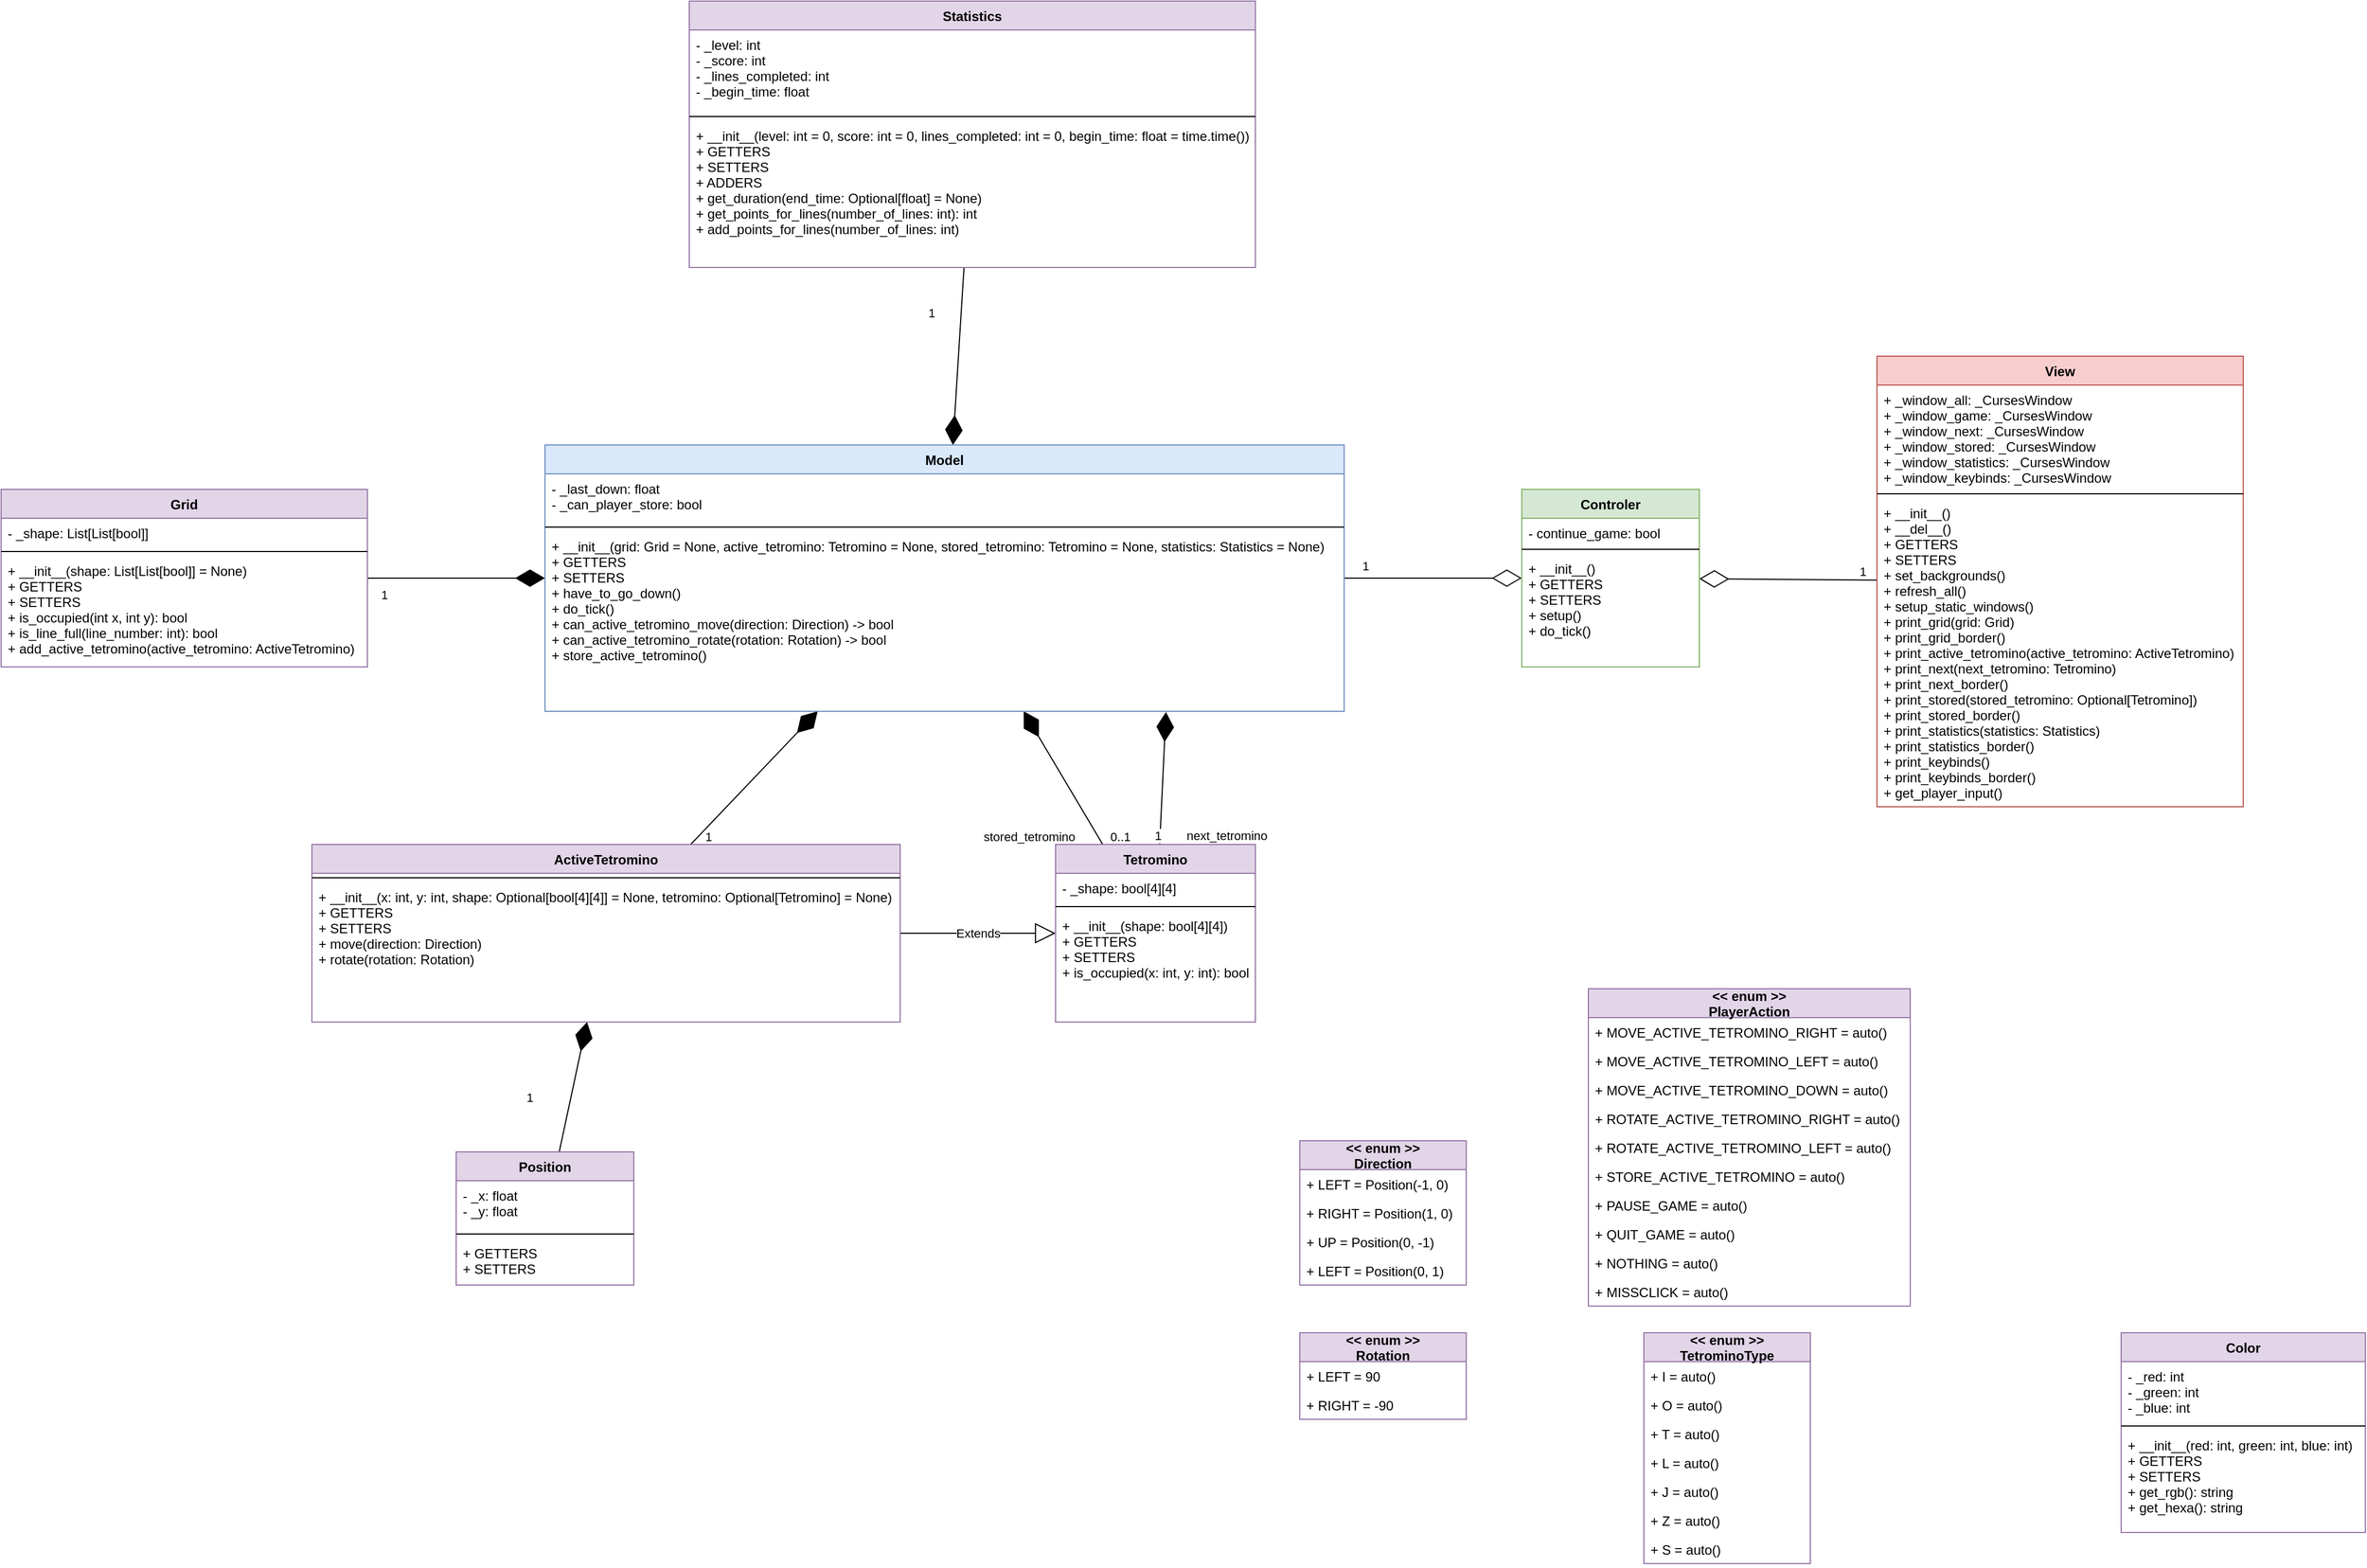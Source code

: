 <mxfile version="13.7.9" type="device"><diagram id="LG4WflgYfopz1KUowW6H" name="Page-1"><mxGraphModel dx="1960" dy="1085" grid="1" gridSize="10" guides="1" tooltips="1" connect="1" arrows="0" fold="1" page="0" pageScale="1" pageWidth="827" pageHeight="1169" math="0" shadow="0"><root><mxCell id="0"/><mxCell id="1" parent="0"/><mxCell id="iFen5r1rHBEtQb6zMY1m-44" value="" style="endArrow=diamondThin;endFill=1;endSize=24;html=1;" parent="1" source="iFen5r1rHBEtQb6zMY1m-32" target="iFen5r1rHBEtQb6zMY1m-1" edge="1"><mxGeometry width="160" relative="1" as="geometry"><mxPoint y="364" as="sourcePoint"/><mxPoint y="310" as="targetPoint"/></mxGeometry></mxCell><mxCell id="iFen5r1rHBEtQb6zMY1m-71" value="1" style="edgeLabel;html=1;align=center;verticalAlign=middle;resizable=0;points=[];" parent="iFen5r1rHBEtQb6zMY1m-44" vertex="1" connectable="0"><mxGeometry x="-0.359" y="2" relative="1" as="geometry"><mxPoint x="-28.57" y="-11" as="offset"/></mxGeometry></mxCell><mxCell id="iFen5r1rHBEtQb6zMY1m-59" value="" style="endArrow=diamondThin;endFill=1;endSize=24;html=1;" parent="1" source="iFen5r1rHBEtQb6zMY1m-61" target="iFen5r1rHBEtQb6zMY1m-1" edge="1"><mxGeometry width="160" relative="1" as="geometry"><mxPoint x="270.0" y="388" as="sourcePoint"/><mxPoint x="80" y="262" as="targetPoint"/></mxGeometry></mxCell><mxCell id="iFen5r1rHBEtQb6zMY1m-60" value="1" style="edgeLabel;html=1;align=center;verticalAlign=middle;resizable=0;points=[];" parent="iFen5r1rHBEtQb6zMY1m-59" vertex="1" connectable="0"><mxGeometry x="-0.109" y="1" relative="1" as="geometry"><mxPoint x="-56.86" y="16.0" as="offset"/></mxGeometry></mxCell><mxCell id="iFen5r1rHBEtQb6zMY1m-72" value="" style="endArrow=diamondThin;endFill=1;endSize=24;html=1;" parent="1" source="iFen5r1rHBEtQb6zMY1m-65" target="iFen5r1rHBEtQb6zMY1m-1" edge="1"><mxGeometry width="160" relative="1" as="geometry"><mxPoint x="-40" y="372" as="sourcePoint"/><mxPoint x="20" y="302" as="targetPoint"/></mxGeometry></mxCell><mxCell id="iFen5r1rHBEtQb6zMY1m-74" value="stored_tetromino" style="edgeLabel;html=1;align=center;verticalAlign=middle;resizable=0;points=[];" parent="iFen5r1rHBEtQb6zMY1m-72" vertex="1" connectable="0"><mxGeometry x="-0.534" relative="1" as="geometry"><mxPoint x="-50.41" y="20.48" as="offset"/></mxGeometry></mxCell><mxCell id="moJaDbSJVLeKUr4o8YDT-9" value="0..1" style="edgeLabel;html=1;align=center;verticalAlign=middle;resizable=0;points=[];" parent="iFen5r1rHBEtQb6zMY1m-72" vertex="1" connectable="0"><mxGeometry x="-0.38" y="-1" relative="1" as="geometry"><mxPoint x="36.38" y="30.77" as="offset"/></mxGeometry></mxCell><mxCell id="iFen5r1rHBEtQb6zMY1m-75" value="" style="endArrow=diamondThin;endFill=1;endSize=24;html=1;" parent="1" source="MVBauPSFIROXOEQPaAqL-12" target="iFen5r1rHBEtQb6zMY1m-1" edge="1"><mxGeometry width="160" relative="1" as="geometry"><mxPoint x="-80" y="362" as="sourcePoint"/><mxPoint x="-54.717" y="270" as="targetPoint"/><Array as="points"/></mxGeometry></mxCell><mxCell id="iFen5r1rHBEtQb6zMY1m-76" value="1" style="edgeLabel;html=1;align=center;verticalAlign=middle;resizable=0;points=[];" parent="iFen5r1rHBEtQb6zMY1m-75" vertex="1" connectable="0"><mxGeometry x="-0.702" relative="1" as="geometry"><mxPoint x="-1.1" y="10.05" as="offset"/></mxGeometry></mxCell><mxCell id="MVBauPSFIROXOEQPaAqL-9" value="" style="endArrow=diamondThin;endFill=1;endSize=24;html=1;" parent="1" source="MVBauPSFIROXOEQPaAqL-5" target="MVBauPSFIROXOEQPaAqL-12" edge="1"><mxGeometry width="160" relative="1" as="geometry"><mxPoint x="-770" y="340" as="sourcePoint"/><mxPoint x="-610" y="340" as="targetPoint"/></mxGeometry></mxCell><mxCell id="MVBauPSFIROXOEQPaAqL-16" value="1" style="edgeLabel;html=1;align=center;verticalAlign=middle;resizable=0;points=[];" parent="MVBauPSFIROXOEQPaAqL-9" vertex="1" connectable="0"><mxGeometry x="-0.307" y="1" relative="1" as="geometry"><mxPoint x="-35.14" y="-8" as="offset"/></mxGeometry></mxCell><mxCell id="MVBauPSFIROXOEQPaAqL-18" value="Extends" style="endArrow=block;endSize=16;endFill=0;html=1;" parent="1" source="MVBauPSFIROXOEQPaAqL-12" target="iFen5r1rHBEtQb6zMY1m-65" edge="1"><mxGeometry width="160" relative="1" as="geometry"><mxPoint x="-800" y="380" as="sourcePoint"/><mxPoint x="-640" y="380" as="targetPoint"/></mxGeometry></mxCell><mxCell id="iFen5r1rHBEtQb6zMY1m-32" value="Statistics" style="swimlane;fontStyle=1;align=center;verticalAlign=top;childLayout=stackLayout;horizontal=1;startSize=26;horizontalStack=0;resizeParent=1;resizeParentMax=0;resizeLast=0;collapsible=1;marginBottom=0;fillColor=#e1d5e7;strokeColor=#9673a6;" parent="1" vertex="1"><mxGeometry x="-510" y="-280" width="510" height="240" as="geometry"/></mxCell><mxCell id="iFen5r1rHBEtQb6zMY1m-33" value="- _level: int&#10;- _score: int&#10;- _lines_completed: int&#10;- _begin_time: float" style="text;strokeColor=none;fillColor=none;align=left;verticalAlign=top;spacingLeft=4;spacingRight=4;overflow=hidden;rotatable=0;points=[[0,0.5],[1,0.5]];portConstraint=eastwest;" parent="iFen5r1rHBEtQb6zMY1m-32" vertex="1"><mxGeometry y="26" width="510" height="74" as="geometry"/></mxCell><mxCell id="iFen5r1rHBEtQb6zMY1m-34" value="" style="line;strokeWidth=1;fillColor=none;align=left;verticalAlign=middle;spacingTop=-1;spacingLeft=3;spacingRight=3;rotatable=0;labelPosition=right;points=[];portConstraint=eastwest;" parent="iFen5r1rHBEtQb6zMY1m-32" vertex="1"><mxGeometry y="100" width="510" height="8" as="geometry"/></mxCell><mxCell id="iFen5r1rHBEtQb6zMY1m-35" value="+ __init__(level: int = 0, score: int = 0, lines_completed: int = 0, begin_time: float = time.time())&#10;+ GETTERS&#10;+ SETTERS&#10;+ ADDERS&#10;+ get_duration(end_time: Optional[float] = None)&#10;+ get_points_for_lines(number_of_lines: int): int&#10;+ add_points_for_lines(number_of_lines: int)" style="text;strokeColor=none;fillColor=none;align=left;verticalAlign=top;spacingLeft=4;spacingRight=4;overflow=hidden;rotatable=0;points=[[0,0.5],[1,0.5]];portConstraint=eastwest;" parent="iFen5r1rHBEtQb6zMY1m-32" vertex="1"><mxGeometry y="108" width="510" height="132" as="geometry"/></mxCell><mxCell id="OhlwuKTcIDxxPLKMGdSg-1" value="&lt;&lt; enum &gt;&gt;&#10;Direction" style="swimlane;fontStyle=1;childLayout=stackLayout;horizontal=1;startSize=26;fillColor=#e1d5e7;horizontalStack=0;resizeParent=1;resizeParentMax=0;resizeLast=0;collapsible=1;marginBottom=0;rounded=0;strokeColor=#9673a6;" parent="1" vertex="1"><mxGeometry x="40" y="747" width="150" height="130" as="geometry"/></mxCell><mxCell id="OhlwuKTcIDxxPLKMGdSg-2" value="+ LEFT = Position(-1, 0)" style="text;strokeColor=none;fillColor=none;align=left;verticalAlign=top;spacingLeft=4;spacingRight=4;overflow=hidden;rotatable=0;points=[[0,0.5],[1,0.5]];portConstraint=eastwest;" parent="OhlwuKTcIDxxPLKMGdSg-1" vertex="1"><mxGeometry y="26" width="150" height="26" as="geometry"/></mxCell><mxCell id="OhlwuKTcIDxxPLKMGdSg-3" value="+ RIGHT = Position(1, 0)" style="text;strokeColor=none;fillColor=none;align=left;verticalAlign=top;spacingLeft=4;spacingRight=4;overflow=hidden;rotatable=0;points=[[0,0.5],[1,0.5]];portConstraint=eastwest;" parent="OhlwuKTcIDxxPLKMGdSg-1" vertex="1"><mxGeometry y="52" width="150" height="26" as="geometry"/></mxCell><mxCell id="OhlwuKTcIDxxPLKMGdSg-4" value="+ UP = Position(0, -1)" style="text;strokeColor=none;fillColor=none;align=left;verticalAlign=top;spacingLeft=4;spacingRight=4;overflow=hidden;rotatable=0;points=[[0,0.5],[1,0.5]];portConstraint=eastwest;" parent="OhlwuKTcIDxxPLKMGdSg-1" vertex="1"><mxGeometry y="78" width="150" height="26" as="geometry"/></mxCell><mxCell id="OhlwuKTcIDxxPLKMGdSg-5" value="+ LEFT = Position(0, 1)" style="text;strokeColor=none;fillColor=none;align=left;verticalAlign=top;spacingLeft=4;spacingRight=4;overflow=hidden;rotatable=0;points=[[0,0.5],[1,0.5]];portConstraint=eastwest;" parent="OhlwuKTcIDxxPLKMGdSg-1" vertex="1"><mxGeometry y="104" width="150" height="26" as="geometry"/></mxCell><mxCell id="OhlwuKTcIDxxPLKMGdSg-33" value="" style="endArrow=diamondThin;endFill=0;endSize=24;html=1;" parent="1" source="iFen5r1rHBEtQb6zMY1m-1" target="iFen5r1rHBEtQb6zMY1m-9" edge="1"><mxGeometry width="160" relative="1" as="geometry"><mxPoint x="130" y="360" as="sourcePoint"/><mxPoint x="290" y="360" as="targetPoint"/></mxGeometry></mxCell><mxCell id="OhlwuKTcIDxxPLKMGdSg-35" value="1" style="edgeLabel;html=1;align=center;verticalAlign=middle;resizable=0;points=[];" parent="OhlwuKTcIDxxPLKMGdSg-33" vertex="1" connectable="0"><mxGeometry x="-0.552" y="-1" relative="1" as="geometry"><mxPoint x="-16.91" y="-11.79" as="offset"/></mxGeometry></mxCell><mxCell id="OhlwuKTcIDxxPLKMGdSg-34" value="" style="endArrow=diamondThin;endFill=0;endSize=24;html=1;" parent="1" source="iFen5r1rHBEtQb6zMY1m-5" target="iFen5r1rHBEtQb6zMY1m-9" edge="1"><mxGeometry width="160" relative="1" as="geometry"><mxPoint x="150" y="351.936" as="sourcePoint"/><mxPoint x="270" y="350.0" as="targetPoint"/></mxGeometry></mxCell><mxCell id="OhlwuKTcIDxxPLKMGdSg-36" value="1" style="edgeLabel;html=1;align=center;verticalAlign=middle;resizable=0;points=[];" parent="OhlwuKTcIDxxPLKMGdSg-34" vertex="1" connectable="0"><mxGeometry x="-0.851" relative="1" as="geometry"><mxPoint x="-1.03" y="-8" as="offset"/></mxGeometry></mxCell><mxCell id="iFen5r1rHBEtQb6zMY1m-9" value="Controler" style="swimlane;fontStyle=1;align=center;verticalAlign=top;childLayout=stackLayout;horizontal=1;startSize=26;horizontalStack=0;resizeParent=1;resizeParentMax=0;resizeLast=0;collapsible=1;marginBottom=0;fillColor=#d5e8d4;strokeColor=#82b366;" parent="1" vertex="1"><mxGeometry x="240" y="160" width="160" height="160" as="geometry"/></mxCell><mxCell id="X7-QtXT8SbnJkA-zZ8C0-5" value="- continue_game: bool" style="text;strokeColor=none;fillColor=none;align=left;verticalAlign=top;spacingLeft=4;spacingRight=4;overflow=hidden;rotatable=0;points=[[0,0.5],[1,0.5]];portConstraint=eastwest;" vertex="1" parent="iFen5r1rHBEtQb6zMY1m-9"><mxGeometry y="26" width="160" height="24" as="geometry"/></mxCell><mxCell id="iFen5r1rHBEtQb6zMY1m-11" value="" style="line;strokeWidth=1;fillColor=none;align=left;verticalAlign=middle;spacingTop=-1;spacingLeft=3;spacingRight=3;rotatable=0;labelPosition=right;points=[];portConstraint=eastwest;" parent="iFen5r1rHBEtQb6zMY1m-9" vertex="1"><mxGeometry y="50" width="160" height="8" as="geometry"/></mxCell><mxCell id="iFen5r1rHBEtQb6zMY1m-12" value="+ __init__()&#10;+ GETTERS&#10;+ SETTERS&#10;+ setup()&#10;+ do_tick()" style="text;strokeColor=none;fillColor=none;align=left;verticalAlign=top;spacingLeft=4;spacingRight=4;overflow=hidden;rotatable=0;points=[[0,0.5],[1,0.5]];portConstraint=eastwest;" parent="iFen5r1rHBEtQb6zMY1m-9" vertex="1"><mxGeometry y="58" width="160" height="102" as="geometry"/></mxCell><mxCell id="moJaDbSJVLeKUr4o8YDT-1" value="&lt;&lt; enum &gt;&gt;&#10;Rotation" style="swimlane;fontStyle=1;childLayout=stackLayout;horizontal=1;startSize=26;fillColor=#e1d5e7;horizontalStack=0;resizeParent=1;resizeParentMax=0;resizeLast=0;collapsible=1;marginBottom=0;rounded=0;strokeColor=#9673a6;" parent="1" vertex="1"><mxGeometry x="40" y="920" width="150" height="78" as="geometry"/></mxCell><mxCell id="moJaDbSJVLeKUr4o8YDT-2" value="+ LEFT = 90" style="text;strokeColor=none;fillColor=none;align=left;verticalAlign=top;spacingLeft=4;spacingRight=4;overflow=hidden;rotatable=0;points=[[0,0.5],[1,0.5]];portConstraint=eastwest;" parent="moJaDbSJVLeKUr4o8YDT-1" vertex="1"><mxGeometry y="26" width="150" height="26" as="geometry"/></mxCell><mxCell id="moJaDbSJVLeKUr4o8YDT-3" value="+ RIGHT = -90" style="text;strokeColor=none;fillColor=none;align=left;verticalAlign=top;spacingLeft=4;spacingRight=4;overflow=hidden;rotatable=0;points=[[0,0.5],[1,0.5]];portConstraint=eastwest;" parent="moJaDbSJVLeKUr4o8YDT-1" vertex="1"><mxGeometry y="52" width="150" height="26" as="geometry"/></mxCell><mxCell id="moJaDbSJVLeKUr4o8YDT-6" value="" style="endArrow=diamondThin;endFill=1;endSize=24;html=1;entryX=0.777;entryY=1.004;entryDx=0;entryDy=0;entryPerimeter=0;" parent="1" source="iFen5r1rHBEtQb6zMY1m-65" target="iFen5r1rHBEtQb6zMY1m-4" edge="1"><mxGeometry width="160" relative="1" as="geometry"><mxPoint x="-76.583" y="460" as="sourcePoint"/><mxPoint x="110" y="310" as="targetPoint"/></mxGeometry></mxCell><mxCell id="moJaDbSJVLeKUr4o8YDT-7" value="1" style="edgeLabel;html=1;align=center;verticalAlign=middle;resizable=0;points=[];" parent="moJaDbSJVLeKUr4o8YDT-6" vertex="1" connectable="0"><mxGeometry x="-0.702" relative="1" as="geometry"><mxPoint x="-3.17" y="9.34" as="offset"/></mxGeometry></mxCell><mxCell id="moJaDbSJVLeKUr4o8YDT-8" value="next_tetromino" style="edgeLabel;html=1;align=center;verticalAlign=middle;resizable=0;points=[];" parent="moJaDbSJVLeKUr4o8YDT-6" vertex="1" connectable="0"><mxGeometry x="-0.534" relative="1" as="geometry"><mxPoint x="58.97" y="20.15" as="offset"/></mxGeometry></mxCell><mxCell id="iFen5r1rHBEtQb6zMY1m-1" value="Model" style="swimlane;fontStyle=1;align=center;verticalAlign=top;childLayout=stackLayout;horizontal=1;startSize=26;horizontalStack=0;resizeParent=1;resizeParentMax=0;resizeLast=0;collapsible=1;marginBottom=0;fillColor=#dae8fc;strokeColor=#6c8ebf;" parent="1" vertex="1"><mxGeometry x="-640" y="120" width="720" height="240" as="geometry"/></mxCell><mxCell id="X7-QtXT8SbnJkA-zZ8C0-3" value="- _last_down: float&#10;- _can_player_store: bool" style="text;strokeColor=none;fillColor=none;align=left;verticalAlign=top;spacingLeft=4;spacingRight=4;overflow=hidden;rotatable=0;points=[[0,0.5],[1,0.5]];portConstraint=eastwest;" vertex="1" parent="iFen5r1rHBEtQb6zMY1m-1"><mxGeometry y="26" width="720" height="44" as="geometry"/></mxCell><mxCell id="iFen5r1rHBEtQb6zMY1m-3" value="" style="line;strokeWidth=1;fillColor=none;align=left;verticalAlign=middle;spacingTop=-1;spacingLeft=3;spacingRight=3;rotatable=0;labelPosition=right;points=[];portConstraint=eastwest;" parent="iFen5r1rHBEtQb6zMY1m-1" vertex="1"><mxGeometry y="70" width="720" height="8" as="geometry"/></mxCell><mxCell id="iFen5r1rHBEtQb6zMY1m-4" value="+ __init__(grid: Grid = None, active_tetromino: Tetromino = None, stored_tetromino: Tetromino = None, statistics: Statistics = None)&#10;+ GETTERS&#10;+ SETTERS&#10;+ have_to_go_down()&#10;+ do_tick()&#10;+ can_active_tetromino_move(direction: Direction) -&gt; bool&#10;+ can_active_tetromino_rotate(rotation: Rotation) -&gt; bool&#10;+ store_active_tetromino()" style="text;strokeColor=none;fillColor=none;align=left;verticalAlign=top;spacingLeft=4;spacingRight=4;overflow=hidden;rotatable=0;points=[[0,0.5],[1,0.5]];portConstraint=eastwest;" parent="iFen5r1rHBEtQb6zMY1m-1" vertex="1"><mxGeometry y="78" width="720" height="162" as="geometry"/></mxCell><mxCell id="iFen5r1rHBEtQb6zMY1m-65" value="Tetromino" style="swimlane;fontStyle=1;align=center;verticalAlign=top;childLayout=stackLayout;horizontal=1;startSize=26;horizontalStack=0;resizeParent=1;resizeParentMax=0;resizeLast=0;collapsible=1;marginBottom=0;fillColor=#e1d5e7;strokeColor=#9673a6;" parent="1" vertex="1"><mxGeometry x="-180" y="480" width="180" height="160" as="geometry"/></mxCell><mxCell id="iFen5r1rHBEtQb6zMY1m-66" value="- _shape: bool[4][4]" style="text;strokeColor=none;fillColor=none;align=left;verticalAlign=top;spacingLeft=4;spacingRight=4;overflow=hidden;rotatable=0;points=[[0,0.5],[1,0.5]];portConstraint=eastwest;" parent="iFen5r1rHBEtQb6zMY1m-65" vertex="1"><mxGeometry y="26" width="180" height="26" as="geometry"/></mxCell><mxCell id="iFen5r1rHBEtQb6zMY1m-67" value="" style="line;strokeWidth=1;fillColor=none;align=left;verticalAlign=middle;spacingTop=-1;spacingLeft=3;spacingRight=3;rotatable=0;labelPosition=right;points=[];portConstraint=eastwest;" parent="iFen5r1rHBEtQb6zMY1m-65" vertex="1"><mxGeometry y="52" width="180" height="8" as="geometry"/></mxCell><mxCell id="iFen5r1rHBEtQb6zMY1m-68" value="+ __init__(shape: bool[4][4])&#10;+ GETTERS&#10;+ SETTERS&#10;+ is_occupied(x: int, y: int): bool" style="text;strokeColor=none;fillColor=none;align=left;verticalAlign=top;spacingLeft=4;spacingRight=4;overflow=hidden;rotatable=0;points=[[0,0.5],[1,0.5]];portConstraint=eastwest;" parent="iFen5r1rHBEtQb6zMY1m-65" vertex="1"><mxGeometry y="60" width="180" height="100" as="geometry"/></mxCell><mxCell id="MVBauPSFIROXOEQPaAqL-5" value="Position" style="swimlane;fontStyle=1;align=center;verticalAlign=top;childLayout=stackLayout;horizontal=1;startSize=26;horizontalStack=0;resizeParent=1;resizeParentMax=0;resizeLast=0;collapsible=1;marginBottom=0;fillColor=#e1d5e7;strokeColor=#9673a6;" parent="1" vertex="1"><mxGeometry x="-720" y="757" width="160" height="120" as="geometry"/></mxCell><mxCell id="MVBauPSFIROXOEQPaAqL-6" value="- _x: float&#10;- _y: float" style="text;strokeColor=none;fillColor=none;align=left;verticalAlign=top;spacingLeft=4;spacingRight=4;overflow=hidden;rotatable=0;points=[[0,0.5],[1,0.5]];portConstraint=eastwest;" parent="MVBauPSFIROXOEQPaAqL-5" vertex="1"><mxGeometry y="26" width="160" height="44" as="geometry"/></mxCell><mxCell id="MVBauPSFIROXOEQPaAqL-7" value="" style="line;strokeWidth=1;fillColor=none;align=left;verticalAlign=middle;spacingTop=-1;spacingLeft=3;spacingRight=3;rotatable=0;labelPosition=right;points=[];portConstraint=eastwest;" parent="MVBauPSFIROXOEQPaAqL-5" vertex="1"><mxGeometry y="70" width="160" height="8" as="geometry"/></mxCell><mxCell id="MVBauPSFIROXOEQPaAqL-8" value="+ GETTERS&#10;+ SETTERS" style="text;strokeColor=none;fillColor=none;align=left;verticalAlign=top;spacingLeft=4;spacingRight=4;overflow=hidden;rotatable=0;points=[[0,0.5],[1,0.5]];portConstraint=eastwest;" parent="MVBauPSFIROXOEQPaAqL-5" vertex="1"><mxGeometry y="78" width="160" height="42" as="geometry"/></mxCell><mxCell id="MVBauPSFIROXOEQPaAqL-12" value="ActiveTetromino" style="swimlane;fontStyle=1;align=center;verticalAlign=top;childLayout=stackLayout;horizontal=1;startSize=26;horizontalStack=0;resizeParent=1;resizeParentMax=0;resizeLast=0;collapsible=1;marginBottom=0;fillColor=#e1d5e7;strokeColor=#9673a6;" parent="1" vertex="1"><mxGeometry x="-850" y="480" width="530" height="160" as="geometry"/></mxCell><mxCell id="MVBauPSFIROXOEQPaAqL-14" value="" style="line;strokeWidth=1;fillColor=none;align=left;verticalAlign=middle;spacingTop=-1;spacingLeft=3;spacingRight=3;rotatable=0;labelPosition=right;points=[];portConstraint=eastwest;" parent="MVBauPSFIROXOEQPaAqL-12" vertex="1"><mxGeometry y="26" width="530" height="8" as="geometry"/></mxCell><mxCell id="MVBauPSFIROXOEQPaAqL-15" value="+ __init__(x: int, y: int, shape: Optional[bool[4][4]] = None, tetromino: Optional[Tetromino] = None)&#10;+ GETTERS&#10;+ SETTERS&#10;+ move(direction: Direction)&#10;+ rotate(rotation: Rotation)" style="text;strokeColor=none;fillColor=none;align=left;verticalAlign=top;spacingLeft=4;spacingRight=4;overflow=hidden;rotatable=0;points=[[0,0.5],[1,0.5]];portConstraint=eastwest;" parent="MVBauPSFIROXOEQPaAqL-12" vertex="1"><mxGeometry y="34" width="530" height="126" as="geometry"/></mxCell><mxCell id="iFen5r1rHBEtQb6zMY1m-5" value="View" style="swimlane;fontStyle=1;align=center;verticalAlign=top;childLayout=stackLayout;horizontal=1;startSize=26;horizontalStack=0;resizeParent=1;resizeParentMax=0;resizeLast=0;collapsible=1;marginBottom=0;fillColor=#f8cecc;strokeColor=#b85450;" parent="1" vertex="1"><mxGeometry x="560" y="40" width="330" height="406" as="geometry"/></mxCell><mxCell id="iFen5r1rHBEtQb6zMY1m-6" value="+ _window_all: _CursesWindow&#10;+ _window_game: _CursesWindow&#10;+ _window_next: _CursesWindow&#10;+ _window_stored: _CursesWindow&#10;+ _window_statistics: _CursesWindow&#10;+ _window_keybinds: _CursesWindow" style="text;strokeColor=none;fillColor=none;align=left;verticalAlign=top;spacingLeft=4;spacingRight=4;overflow=hidden;rotatable=0;points=[[0,0.5],[1,0.5]];portConstraint=eastwest;" parent="iFen5r1rHBEtQb6zMY1m-5" vertex="1"><mxGeometry y="26" width="330" height="94" as="geometry"/></mxCell><mxCell id="iFen5r1rHBEtQb6zMY1m-7" value="" style="line;strokeWidth=1;fillColor=none;align=left;verticalAlign=middle;spacingTop=-1;spacingLeft=3;spacingRight=3;rotatable=0;labelPosition=right;points=[];portConstraint=eastwest;" parent="iFen5r1rHBEtQb6zMY1m-5" vertex="1"><mxGeometry y="120" width="330" height="8" as="geometry"/></mxCell><mxCell id="iFen5r1rHBEtQb6zMY1m-8" value="+ __init__()&#10;+ __del__()&#10;+ GETTERS&#10;+ SETTERS&#10;+ set_backgrounds()&#10;+ refresh_all()&#10;+ setup_static_windows()&#10;+ print_grid(grid: Grid)&#10;+ print_grid_border()&#10;+ print_active_tetromino(active_tetromino: ActiveTetromino)&#10;+ print_next(next_tetromino: Tetromino)&#10;+ print_next_border()&#10;+ print_stored(stored_tetromino: Optional[Tetromino])&#10;+ print_stored_border()&#10;+ print_statistics(statistics: Statistics)&#10;+ print_statistics_border()&#10;+ print_keybinds()&#10;+ print_keybinds_border()&#10;+ get_player_input()" style="text;strokeColor=none;fillColor=none;align=left;verticalAlign=top;spacingLeft=4;spacingRight=4;overflow=hidden;rotatable=0;points=[[0,0.5],[1,0.5]];portConstraint=eastwest;" parent="iFen5r1rHBEtQb6zMY1m-5" vertex="1"><mxGeometry y="128" width="330" height="278" as="geometry"/></mxCell><mxCell id="iFen5r1rHBEtQb6zMY1m-61" value="Grid" style="swimlane;fontStyle=1;align=center;verticalAlign=top;childLayout=stackLayout;horizontal=1;startSize=26;horizontalStack=0;resizeParent=1;resizeParentMax=0;resizeLast=0;collapsible=1;marginBottom=0;fillColor=#e1d5e7;strokeColor=#9673a6;" parent="1" vertex="1"><mxGeometry x="-1130" y="160" width="330" height="160" as="geometry"/></mxCell><mxCell id="iFen5r1rHBEtQb6zMY1m-62" value="- _shape: List[List[bool]]" style="text;strokeColor=none;fillColor=none;align=left;verticalAlign=top;spacingLeft=4;spacingRight=4;overflow=hidden;rotatable=0;points=[[0,0.5],[1,0.5]];portConstraint=eastwest;" parent="iFen5r1rHBEtQb6zMY1m-61" vertex="1"><mxGeometry y="26" width="330" height="26" as="geometry"/></mxCell><mxCell id="iFen5r1rHBEtQb6zMY1m-63" value="" style="line;strokeWidth=1;fillColor=none;align=left;verticalAlign=middle;spacingTop=-1;spacingLeft=3;spacingRight=3;rotatable=0;labelPosition=right;points=[];portConstraint=eastwest;" parent="iFen5r1rHBEtQb6zMY1m-61" vertex="1"><mxGeometry y="52" width="330" height="8" as="geometry"/></mxCell><mxCell id="iFen5r1rHBEtQb6zMY1m-64" value="+ __init__(shape: List[List[bool]] = None)&#10;+ GETTERS&#10;+ SETTERS&#10;+ is_occupied(int x, int y): bool&#10;+ is_line_full(line_number: int): bool&#10;+ add_active_tetromino(active_tetromino: ActiveTetromino)" style="text;strokeColor=none;fillColor=none;align=left;verticalAlign=top;spacingLeft=4;spacingRight=4;overflow=hidden;rotatable=0;points=[[0,0.5],[1,0.5]];portConstraint=eastwest;" parent="iFen5r1rHBEtQb6zMY1m-61" vertex="1"><mxGeometry y="60" width="330" height="100" as="geometry"/></mxCell><mxCell id="OhlwuKTcIDxxPLKMGdSg-6" value="&lt;&lt; enum &gt;&gt;&#10;TetrominoType" style="swimlane;fontStyle=1;childLayout=stackLayout;horizontal=1;startSize=26;fillColor=#e1d5e7;horizontalStack=0;resizeParent=1;resizeParentMax=0;resizeLast=0;collapsible=1;marginBottom=0;rounded=0;strokeColor=#9673a6;" parent="1" vertex="1"><mxGeometry x="350" y="920" width="150" height="208" as="geometry"/></mxCell><mxCell id="OhlwuKTcIDxxPLKMGdSg-7" value="+ I = auto()" style="text;strokeColor=none;fillColor=none;align=left;verticalAlign=top;spacingLeft=4;spacingRight=4;overflow=hidden;rotatable=0;points=[[0,0.5],[1,0.5]];portConstraint=eastwest;" parent="OhlwuKTcIDxxPLKMGdSg-6" vertex="1"><mxGeometry y="26" width="150" height="26" as="geometry"/></mxCell><mxCell id="OhlwuKTcIDxxPLKMGdSg-8" value="+ O = auto()" style="text;strokeColor=none;fillColor=none;align=left;verticalAlign=top;spacingLeft=4;spacingRight=4;overflow=hidden;rotatable=0;points=[[0,0.5],[1,0.5]];portConstraint=eastwest;" parent="OhlwuKTcIDxxPLKMGdSg-6" vertex="1"><mxGeometry y="52" width="150" height="26" as="geometry"/></mxCell><mxCell id="OhlwuKTcIDxxPLKMGdSg-9" value="+ T = auto()" style="text;strokeColor=none;fillColor=none;align=left;verticalAlign=top;spacingLeft=4;spacingRight=4;overflow=hidden;rotatable=0;points=[[0,0.5],[1,0.5]];portConstraint=eastwest;" parent="OhlwuKTcIDxxPLKMGdSg-6" vertex="1"><mxGeometry y="78" width="150" height="26" as="geometry"/></mxCell><mxCell id="OhlwuKTcIDxxPLKMGdSg-10" value="+ L = auto()" style="text;strokeColor=none;fillColor=none;align=left;verticalAlign=top;spacingLeft=4;spacingRight=4;overflow=hidden;rotatable=0;points=[[0,0.5],[1,0.5]];portConstraint=eastwest;" parent="OhlwuKTcIDxxPLKMGdSg-6" vertex="1"><mxGeometry y="104" width="150" height="26" as="geometry"/></mxCell><mxCell id="OhlwuKTcIDxxPLKMGdSg-11" value="+ J = auto()" style="text;strokeColor=none;fillColor=none;align=left;verticalAlign=top;spacingLeft=4;spacingRight=4;overflow=hidden;rotatable=0;points=[[0,0.5],[1,0.5]];portConstraint=eastwest;" parent="OhlwuKTcIDxxPLKMGdSg-6" vertex="1"><mxGeometry y="130" width="150" height="26" as="geometry"/></mxCell><mxCell id="OhlwuKTcIDxxPLKMGdSg-12" value="+ Z = auto()" style="text;strokeColor=none;fillColor=none;align=left;verticalAlign=top;spacingLeft=4;spacingRight=4;overflow=hidden;rotatable=0;points=[[0,0.5],[1,0.5]];portConstraint=eastwest;" parent="OhlwuKTcIDxxPLKMGdSg-6" vertex="1"><mxGeometry y="156" width="150" height="26" as="geometry"/></mxCell><mxCell id="OhlwuKTcIDxxPLKMGdSg-13" value="+ S = auto()" style="text;strokeColor=none;fillColor=none;align=left;verticalAlign=top;spacingLeft=4;spacingRight=4;overflow=hidden;rotatable=0;points=[[0,0.5],[1,0.5]];portConstraint=eastwest;" parent="OhlwuKTcIDxxPLKMGdSg-6" vertex="1"><mxGeometry y="182" width="150" height="26" as="geometry"/></mxCell><mxCell id="WoiUtM-KlNbkohvhJhuJ-2" value="&lt;&lt; enum &gt;&gt;&#10;PlayerAction" style="swimlane;fontStyle=1;childLayout=stackLayout;horizontal=1;startSize=26;fillColor=#e1d5e7;horizontalStack=0;resizeParent=1;resizeParentMax=0;resizeLast=0;collapsible=1;marginBottom=0;rounded=0;strokeColor=#9673a6;" parent="1" vertex="1"><mxGeometry x="300" y="610" width="290" height="286" as="geometry"/></mxCell><mxCell id="WoiUtM-KlNbkohvhJhuJ-3" value="+ MOVE_ACTIVE_TETROMINO_RIGHT = auto()" style="text;strokeColor=none;fillColor=none;align=left;verticalAlign=top;spacingLeft=4;spacingRight=4;overflow=hidden;rotatable=0;points=[[0,0.5],[1,0.5]];portConstraint=eastwest;" parent="WoiUtM-KlNbkohvhJhuJ-2" vertex="1"><mxGeometry y="26" width="290" height="26" as="geometry"/></mxCell><mxCell id="WoiUtM-KlNbkohvhJhuJ-4" value="+ MOVE_ACTIVE_TETROMINO_LEFT = auto()" style="text;strokeColor=none;fillColor=none;align=left;verticalAlign=top;spacingLeft=4;spacingRight=4;overflow=hidden;rotatable=0;points=[[0,0.5],[1,0.5]];portConstraint=eastwest;" parent="WoiUtM-KlNbkohvhJhuJ-2" vertex="1"><mxGeometry y="52" width="290" height="26" as="geometry"/></mxCell><mxCell id="WoiUtM-KlNbkohvhJhuJ-5" value="+ MOVE_ACTIVE_TETROMINO_DOWN = auto()" style="text;strokeColor=none;fillColor=none;align=left;verticalAlign=top;spacingLeft=4;spacingRight=4;overflow=hidden;rotatable=0;points=[[0,0.5],[1,0.5]];portConstraint=eastwest;" parent="WoiUtM-KlNbkohvhJhuJ-2" vertex="1"><mxGeometry y="78" width="290" height="26" as="geometry"/></mxCell><mxCell id="WoiUtM-KlNbkohvhJhuJ-6" value="+ ROTATE_ACTIVE_TETROMINO_RIGHT = auto()" style="text;strokeColor=none;fillColor=none;align=left;verticalAlign=top;spacingLeft=4;spacingRight=4;overflow=hidden;rotatable=0;points=[[0,0.5],[1,0.5]];portConstraint=eastwest;" parent="WoiUtM-KlNbkohvhJhuJ-2" vertex="1"><mxGeometry y="104" width="290" height="26" as="geometry"/></mxCell><mxCell id="WoiUtM-KlNbkohvhJhuJ-7" value="+ ROTATE_ACTIVE_TETROMINO_LEFT = auto()" style="text;strokeColor=none;fillColor=none;align=left;verticalAlign=top;spacingLeft=4;spacingRight=4;overflow=hidden;rotatable=0;points=[[0,0.5],[1,0.5]];portConstraint=eastwest;" parent="WoiUtM-KlNbkohvhJhuJ-2" vertex="1"><mxGeometry y="130" width="290" height="26" as="geometry"/></mxCell><mxCell id="X7-QtXT8SbnJkA-zZ8C0-2" value="+ STORE_ACTIVE_TETROMINO = auto()" style="text;strokeColor=none;fillColor=none;align=left;verticalAlign=top;spacingLeft=4;spacingRight=4;overflow=hidden;rotatable=0;points=[[0,0.5],[1,0.5]];portConstraint=eastwest;" vertex="1" parent="WoiUtM-KlNbkohvhJhuJ-2"><mxGeometry y="156" width="290" height="26" as="geometry"/></mxCell><mxCell id="X7-QtXT8SbnJkA-zZ8C0-1" value="+ PAUSE_GAME = auto()" style="text;strokeColor=none;fillColor=none;align=left;verticalAlign=top;spacingLeft=4;spacingRight=4;overflow=hidden;rotatable=0;points=[[0,0.5],[1,0.5]];portConstraint=eastwest;" vertex="1" parent="WoiUtM-KlNbkohvhJhuJ-2"><mxGeometry y="182" width="290" height="26" as="geometry"/></mxCell><mxCell id="WoiUtM-KlNbkohvhJhuJ-8" value="+ QUIT_GAME = auto()" style="text;strokeColor=none;fillColor=none;align=left;verticalAlign=top;spacingLeft=4;spacingRight=4;overflow=hidden;rotatable=0;points=[[0,0.5],[1,0.5]];portConstraint=eastwest;" parent="WoiUtM-KlNbkohvhJhuJ-2" vertex="1"><mxGeometry y="208" width="290" height="26" as="geometry"/></mxCell><mxCell id="WoiUtM-KlNbkohvhJhuJ-10" value="+ NOTHING = auto()" style="text;strokeColor=none;fillColor=none;align=left;verticalAlign=top;spacingLeft=4;spacingRight=4;overflow=hidden;rotatable=0;points=[[0,0.5],[1,0.5]];portConstraint=eastwest;" parent="WoiUtM-KlNbkohvhJhuJ-2" vertex="1"><mxGeometry y="234" width="290" height="26" as="geometry"/></mxCell><mxCell id="WoiUtM-KlNbkohvhJhuJ-11" value="+ MISSCLICK = auto()" style="text;strokeColor=none;fillColor=none;align=left;verticalAlign=top;spacingLeft=4;spacingRight=4;overflow=hidden;rotatable=0;points=[[0,0.5],[1,0.5]];portConstraint=eastwest;" parent="WoiUtM-KlNbkohvhJhuJ-2" vertex="1"><mxGeometry y="260" width="290" height="26" as="geometry"/></mxCell><mxCell id="iFen5r1rHBEtQb6zMY1m-69" value="Color" style="swimlane;fontStyle=1;align=center;verticalAlign=top;childLayout=stackLayout;horizontal=1;startSize=26;horizontalStack=0;resizeParent=1;resizeParentMax=0;resizeLast=0;collapsible=1;marginBottom=0;fillColor=#e1d5e7;strokeColor=#9673a6;" parent="1" vertex="1"><mxGeometry x="780" y="920" width="220" height="180" as="geometry"/></mxCell><mxCell id="iFen5r1rHBEtQb6zMY1m-70" value="- _red: int&#10;- _green: int&#10;- _blue: int" style="text;strokeColor=none;fillColor=none;align=left;verticalAlign=top;spacingLeft=4;spacingRight=4;overflow=hidden;rotatable=0;points=[[0,0.5],[1,0.5]];portConstraint=eastwest;" parent="iFen5r1rHBEtQb6zMY1m-69" vertex="1"><mxGeometry y="26" width="220" height="54" as="geometry"/></mxCell><mxCell id="U7QJbbIodbmrVJAv_2BX-1" value="" style="line;strokeWidth=1;fillColor=none;align=left;verticalAlign=middle;spacingTop=-1;spacingLeft=3;spacingRight=3;rotatable=0;labelPosition=right;points=[];portConstraint=eastwest;" parent="iFen5r1rHBEtQb6zMY1m-69" vertex="1"><mxGeometry y="80" width="220" height="8" as="geometry"/></mxCell><mxCell id="U7QJbbIodbmrVJAv_2BX-3" value="+ __init__(red: int, green: int, blue: int)&#10;+ GETTERS&#10;+ SETTERS&#10;+ get_rgb(): string&#10;+ get_hexa(): string" style="text;strokeColor=none;fillColor=none;align=left;verticalAlign=top;spacingLeft=4;spacingRight=4;overflow=hidden;rotatable=0;points=[[0,0.5],[1,0.5]];portConstraint=eastwest;" parent="iFen5r1rHBEtQb6zMY1m-69" vertex="1"><mxGeometry y="88" width="220" height="92" as="geometry"/></mxCell></root></mxGraphModel></diagram></mxfile>